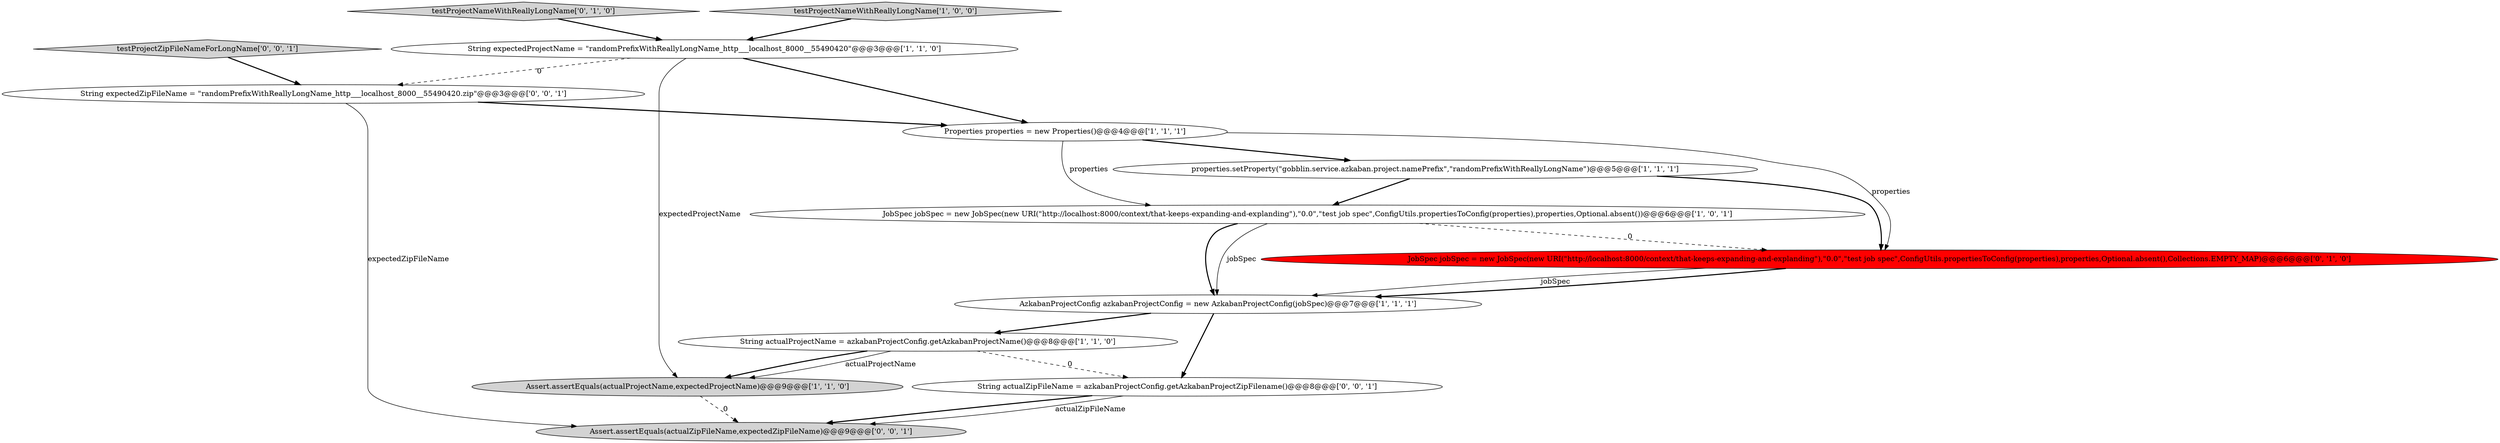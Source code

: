 digraph {
5 [style = filled, label = "properties.setProperty(\"gobblin.service.azkaban.project.namePrefix\",\"randomPrefixWithReallyLongName\")@@@5@@@['1', '1', '1']", fillcolor = white, shape = ellipse image = "AAA0AAABBB1BBB"];
0 [style = filled, label = "AzkabanProjectConfig azkabanProjectConfig = new AzkabanProjectConfig(jobSpec)@@@7@@@['1', '1', '1']", fillcolor = white, shape = ellipse image = "AAA0AAABBB1BBB"];
9 [style = filled, label = "testProjectNameWithReallyLongName['0', '1', '0']", fillcolor = lightgray, shape = diamond image = "AAA0AAABBB2BBB"];
4 [style = filled, label = "String actualProjectName = azkabanProjectConfig.getAzkabanProjectName()@@@8@@@['1', '1', '0']", fillcolor = white, shape = ellipse image = "AAA0AAABBB1BBB"];
10 [style = filled, label = "Assert.assertEquals(actualZipFileName,expectedZipFileName)@@@9@@@['0', '0', '1']", fillcolor = lightgray, shape = ellipse image = "AAA0AAABBB3BBB"];
13 [style = filled, label = "String expectedZipFileName = \"randomPrefixWithReallyLongName_http___localhost_8000__55490420.zip\"@@@3@@@['0', '0', '1']", fillcolor = white, shape = ellipse image = "AAA0AAABBB3BBB"];
1 [style = filled, label = "Assert.assertEquals(actualProjectName,expectedProjectName)@@@9@@@['1', '1', '0']", fillcolor = lightgray, shape = ellipse image = "AAA0AAABBB1BBB"];
3 [style = filled, label = "Properties properties = new Properties()@@@4@@@['1', '1', '1']", fillcolor = white, shape = ellipse image = "AAA0AAABBB1BBB"];
6 [style = filled, label = "JobSpec jobSpec = new JobSpec(new URI(\"http://localhost:8000/context/that-keeps-expanding-and-explanding\"),\"0.0\",\"test job spec\",ConfigUtils.propertiesToConfig(properties),properties,Optional.absent())@@@6@@@['1', '0', '1']", fillcolor = white, shape = ellipse image = "AAA0AAABBB1BBB"];
2 [style = filled, label = "String expectedProjectName = \"randomPrefixWithReallyLongName_http___localhost_8000__55490420\"@@@3@@@['1', '1', '0']", fillcolor = white, shape = ellipse image = "AAA0AAABBB1BBB"];
11 [style = filled, label = "String actualZipFileName = azkabanProjectConfig.getAzkabanProjectZipFilename()@@@8@@@['0', '0', '1']", fillcolor = white, shape = ellipse image = "AAA0AAABBB3BBB"];
7 [style = filled, label = "testProjectNameWithReallyLongName['1', '0', '0']", fillcolor = lightgray, shape = diamond image = "AAA0AAABBB1BBB"];
8 [style = filled, label = "JobSpec jobSpec = new JobSpec(new URI(\"http://localhost:8000/context/that-keeps-expanding-and-explanding\"),\"0.0\",\"test job spec\",ConfigUtils.propertiesToConfig(properties),properties,Optional.absent(),Collections.EMPTY_MAP)@@@6@@@['0', '1', '0']", fillcolor = red, shape = ellipse image = "AAA1AAABBB2BBB"];
12 [style = filled, label = "testProjectZipFileNameForLongName['0', '0', '1']", fillcolor = lightgray, shape = diamond image = "AAA0AAABBB3BBB"];
5->8 [style = bold, label=""];
6->8 [style = dashed, label="0"];
9->2 [style = bold, label=""];
2->3 [style = bold, label=""];
0->11 [style = bold, label=""];
6->0 [style = bold, label=""];
1->10 [style = dashed, label="0"];
13->10 [style = solid, label="expectedZipFileName"];
8->0 [style = bold, label=""];
12->13 [style = bold, label=""];
4->1 [style = solid, label="actualProjectName"];
3->5 [style = bold, label=""];
3->8 [style = solid, label="properties"];
5->6 [style = bold, label=""];
13->3 [style = bold, label=""];
3->6 [style = solid, label="properties"];
11->10 [style = solid, label="actualZipFileName"];
0->4 [style = bold, label=""];
11->10 [style = bold, label=""];
7->2 [style = bold, label=""];
2->13 [style = dashed, label="0"];
8->0 [style = solid, label="jobSpec"];
2->1 [style = solid, label="expectedProjectName"];
4->1 [style = bold, label=""];
4->11 [style = dashed, label="0"];
6->0 [style = solid, label="jobSpec"];
}

